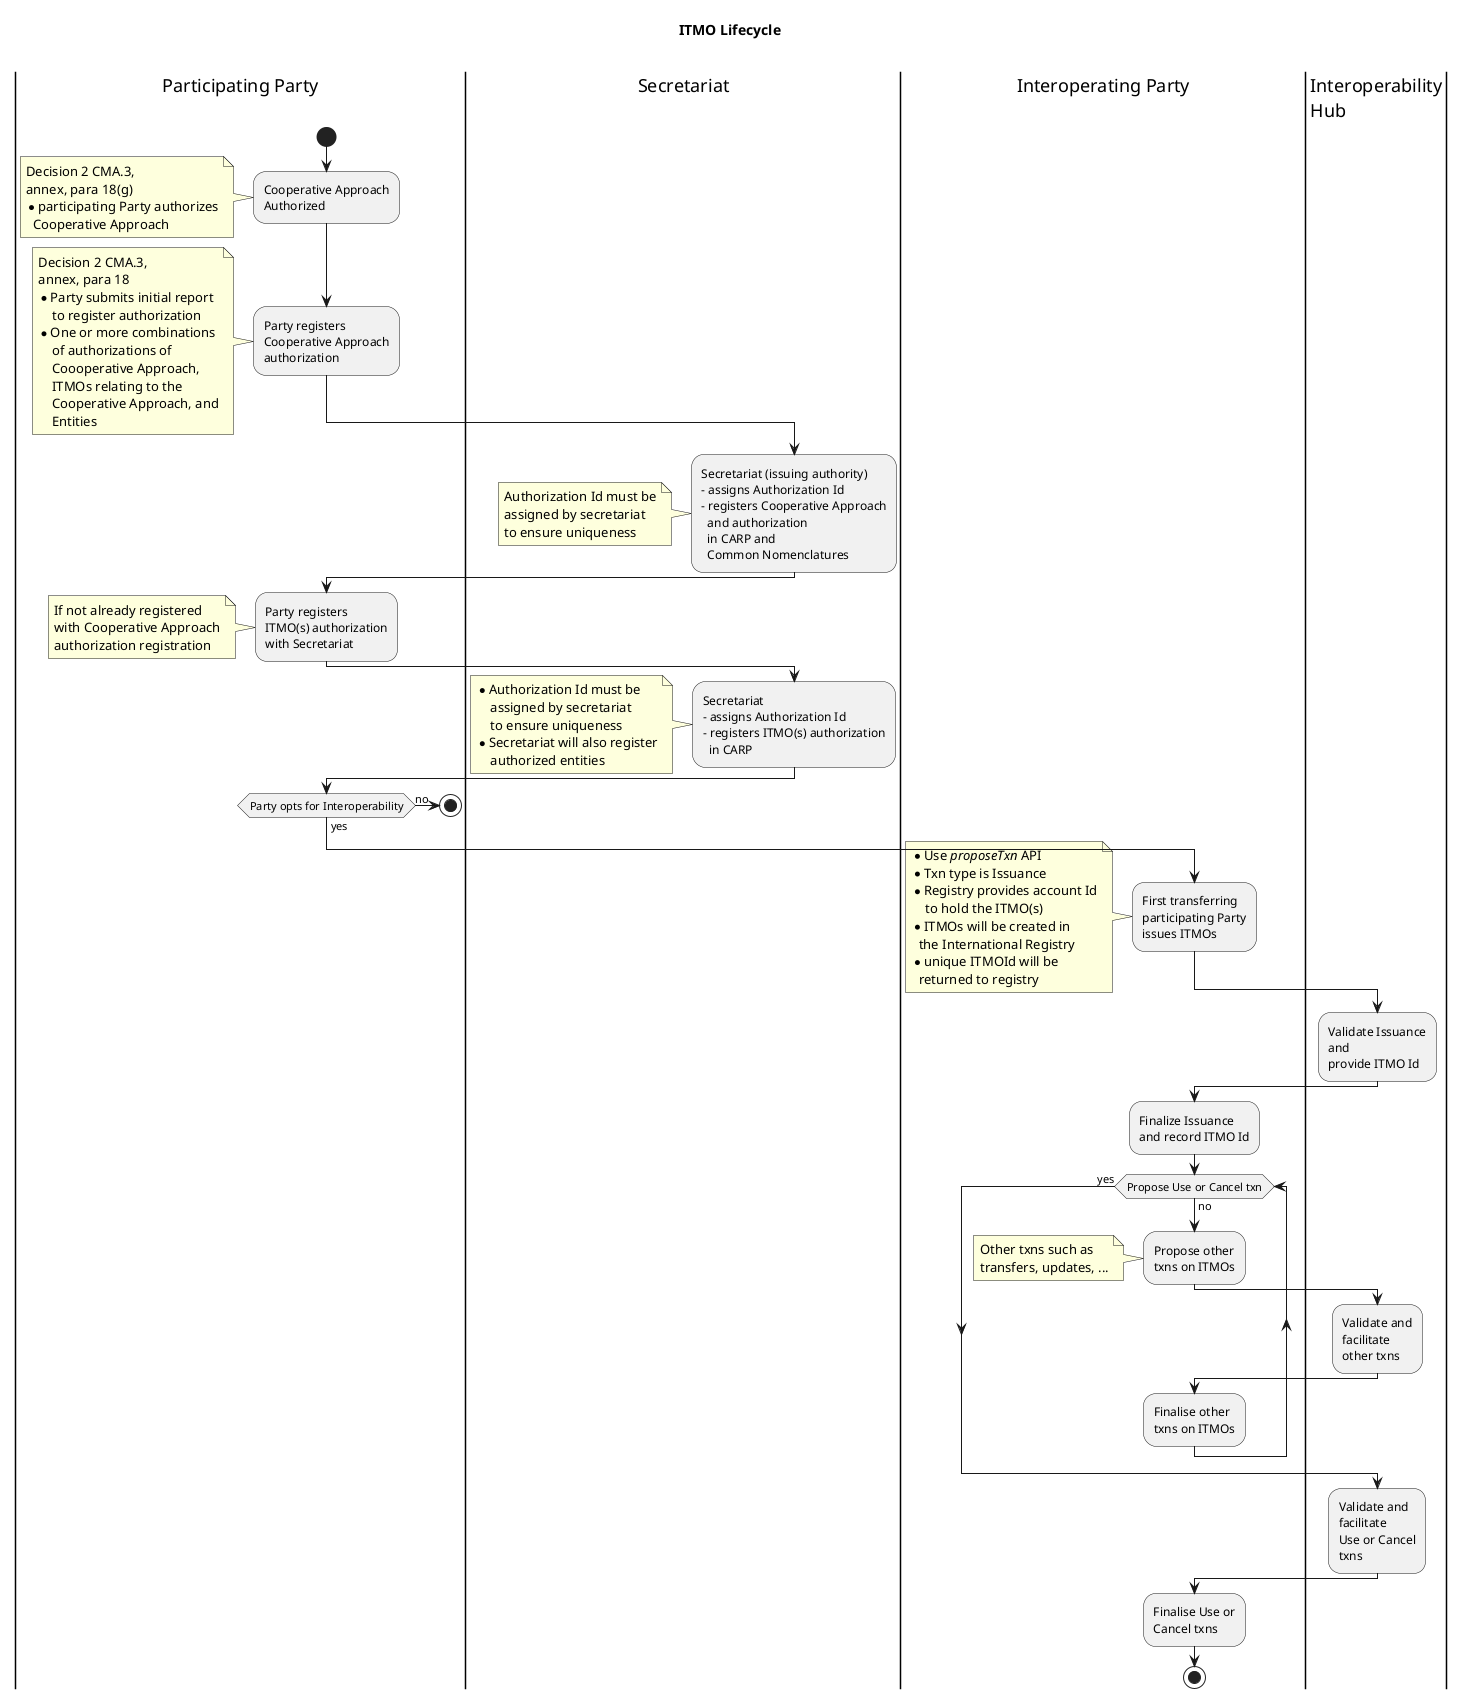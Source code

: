 @startuml

title ITMO Lifecycle \n
|Participating Party|

start


    :Cooperative Approach\nAuthorized;
      note left
        Decision 2 CMA.3,
        annex, para 18(g)
        * participating Party authorizes
          Cooperative Approach
      end note
  
    :Party registers
    Cooperative Approach
    authorization;
      note left
        Decision 2 CMA.3,
        annex, para 18
        * Party submits initial report
            to register authorization
        * One or more combinations
            of authorizations of
            Coooperative Approach,
            ITMOs relating to the
            Cooperative Approach, and
            Entities
      end note
    |Secretariat|
    :Secretariat (issuing authority)
    - assigns Authorization Id
    - registers Cooperative Approach
      and authorization
      in CARP and 
      Common Nomenclatures;
      note left
        Authorization Id must be
        assigned by secretariat
        to ensure uniqueness
      end note
    |Participating Party|
    :Party registers 
    ITMO(s) authorization
    with Secretariat;
      note left
          If not already registered
          with Cooperative Approach
          authorization registration
      end note

    |Secretariat|
    :Secretariat
    - assigns Authorization Id
    - registers ITMO(s) authorization
      in CARP;
      note left
        * Authorization Id must be
            assigned by secretariat
            to ensure uniqueness
        * Secretariat will also register 
            authorized entities
      end note

    |Participating Party|
    if (Party opts for Interoperability) then (yes)
  
      |Interoperating Party|
      :First transferring\nparticipating Party\nissues ITMOs;
        note left
        * Use //proposeTxn// API
        * Txn type is Issuance
        * Registry provides account Id
            to hold the ITMO(s)
        * ITMOs will be created in
          the International Registry
        * unique ITMOId will be
          returned to registry
        end note
      |Interoperability\nHub|
      :Validate Issuance
      and
      provide ITMO Id;

      |Interoperating Party|
      :Finalize Issuance
      and record ITMO Id;
    else (no)
      |Participating Party|
      stop
    
  endif

|Interoperating Party|


  while (Propose Use or Cancel txn) is (no)
  
    :Propose other
    txns on ITMOs;
      note left
      Other txns such as
      transfers, updates, ...
      end note
    |Interoperability\nHub|
    :Validate and
    facilitate
    other txns;
    |Interoperating Party|
    :Finalise other
    txns on ITMOs;
  endwhile (yes)
    |Interoperability\nHub|
    :Validate and
    facilitate
    Use or Cancel
    txns;
    |Interoperating Party|
    :Finalise Use or
    Cancel txns;
    stop


@enduml
